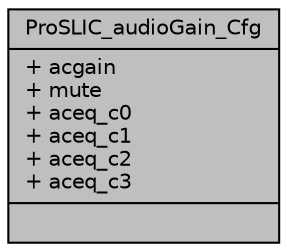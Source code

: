 digraph "ProSLIC_audioGain_Cfg"
{
  edge [fontname="Helvetica",fontsize="10",labelfontname="Helvetica",labelfontsize="10"];
  node [fontname="Helvetica",fontsize="10",shape=record];
  Node1 [label="{ProSLIC_audioGain_Cfg\n|+ acgain\l+ mute\l+ aceq_c0\l+ aceq_c1\l+ aceq_c2\l+ aceq_c3\l|}",height=0.2,width=0.4,color="black", fillcolor="grey75", style="filled", fontcolor="black"];
}
